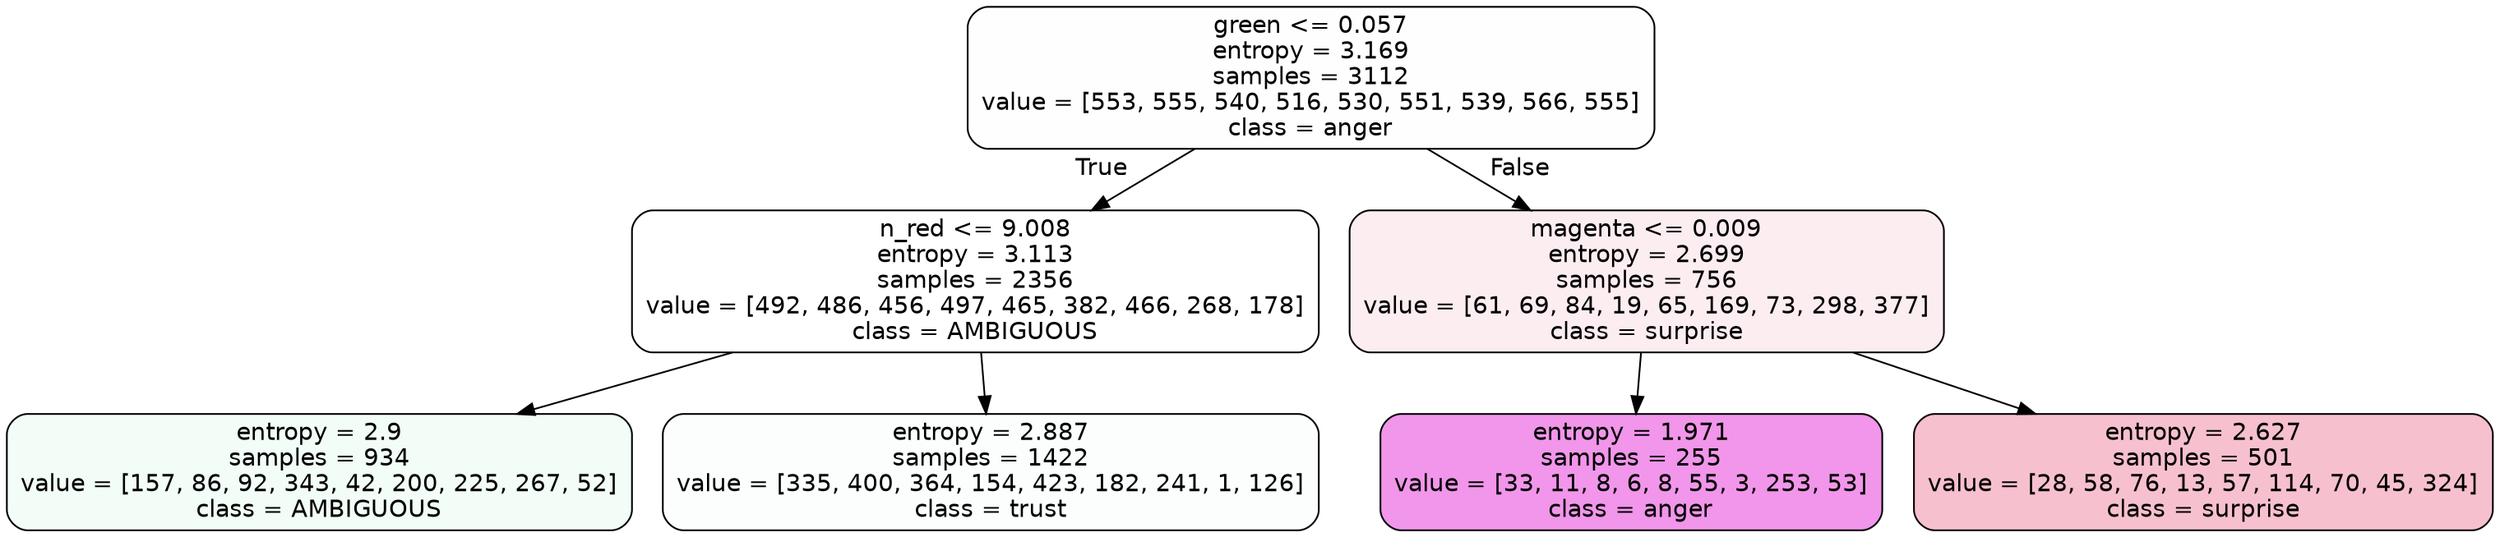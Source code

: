 digraph Tree {
node [shape=box, style="filled, rounded", color="black", fontname=helvetica] ;
edge [fontname=helvetica] ;
0 [label="green <= 0.057\nentropy = 3.169\nsamples = 3112\nvalue = [553, 555, 540, 516, 530, 551, 539, 566, 555]\nclass = anger", fillcolor="#e539d701"] ;
1 [label="n_red <= 9.008\nentropy = 3.113\nsamples = 2356\nvalue = [492, 486, 456, 497, 465, 382, 466, 268, 178]\nclass = AMBIGUOUS", fillcolor="#39e58100"] ;
0 -> 1 [labeldistance=2.5, labelangle=45, headlabel="True"] ;
2 [label="entropy = 2.9\nsamples = 934\nvalue = [157, 86, 92, 343, 42, 200, 225, 267, 52]\nclass = AMBIGUOUS", fillcolor="#39e58110"] ;
1 -> 2 ;
3 [label="entropy = 2.887\nsamples = 1422\nvalue = [335, 400, 364, 154, 423, 182, 241, 1, 126]\nclass = trust", fillcolor="#39d7e503"] ;
1 -> 3 ;
4 [label="magenta <= 0.009\nentropy = 2.699\nsamples = 756\nvalue = [61, 69, 84, 19, 65, 169, 73, 298, 377]\nclass = surprise", fillcolor="#e5396416"] ;
0 -> 4 [labeldistance=2.5, labelangle=-45, headlabel="False"] ;
5 [label="entropy = 1.971\nsamples = 255\nvalue = [33, 11, 8, 6, 8, 55, 3, 253, 53]\nclass = anger", fillcolor="#e539d787"] ;
4 -> 5 ;
6 [label="entropy = 2.627\nsamples = 501\nvalue = [28, 58, 76, 13, 57, 114, 70, 45, 324]\nclass = surprise", fillcolor="#e5396450"] ;
4 -> 6 ;
}
